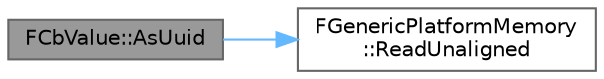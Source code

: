 digraph "FCbValue::AsUuid"
{
 // INTERACTIVE_SVG=YES
 // LATEX_PDF_SIZE
  bgcolor="transparent";
  edge [fontname=Helvetica,fontsize=10,labelfontname=Helvetica,labelfontsize=10];
  node [fontname=Helvetica,fontsize=10,shape=box,height=0.2,width=0.4];
  rankdir="LR";
  Node1 [id="Node000001",label="FCbValue::AsUuid",height=0.2,width=0.4,color="gray40", fillcolor="grey60", style="filled", fontcolor="black",tooltip=" "];
  Node1 -> Node2 [id="edge1_Node000001_Node000002",color="steelblue1",style="solid",tooltip=" "];
  Node2 [id="Node000002",label="FGenericPlatformMemory\l::ReadUnaligned",height=0.2,width=0.4,color="grey40", fillcolor="white", style="filled",URL="$d3/dfd/structFGenericPlatformMemory.html#a1b61fa8be4045ac8e9e6624d9b1fddc3",tooltip="Loads a simple POD type from unaligned memory."];
}

